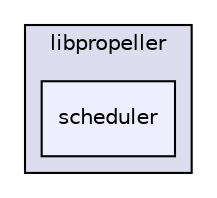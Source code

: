 digraph "scheduler" {
  compound=true
  node [ fontsize="10", fontname="Helvetica"];
  edge [ labelfontsize="10", labelfontname="Helvetica"];
  subgraph clusterdir_34d10b20358c807fff993149200b6a31 {
    graph [ bgcolor="#ddddee", pencolor="black", label="libpropeller" fontname="Helvetica", fontsize="10", URL="dir_34d10b20358c807fff993149200b6a31.html"]
  dir_85c208e755945f0f0f50582be9542cb8 [shape=box, label="scheduler", style="filled", fillcolor="#eeeeff", pencolor="black", URL="dir_85c208e755945f0f0f50582be9542cb8.html"];
  }
}
